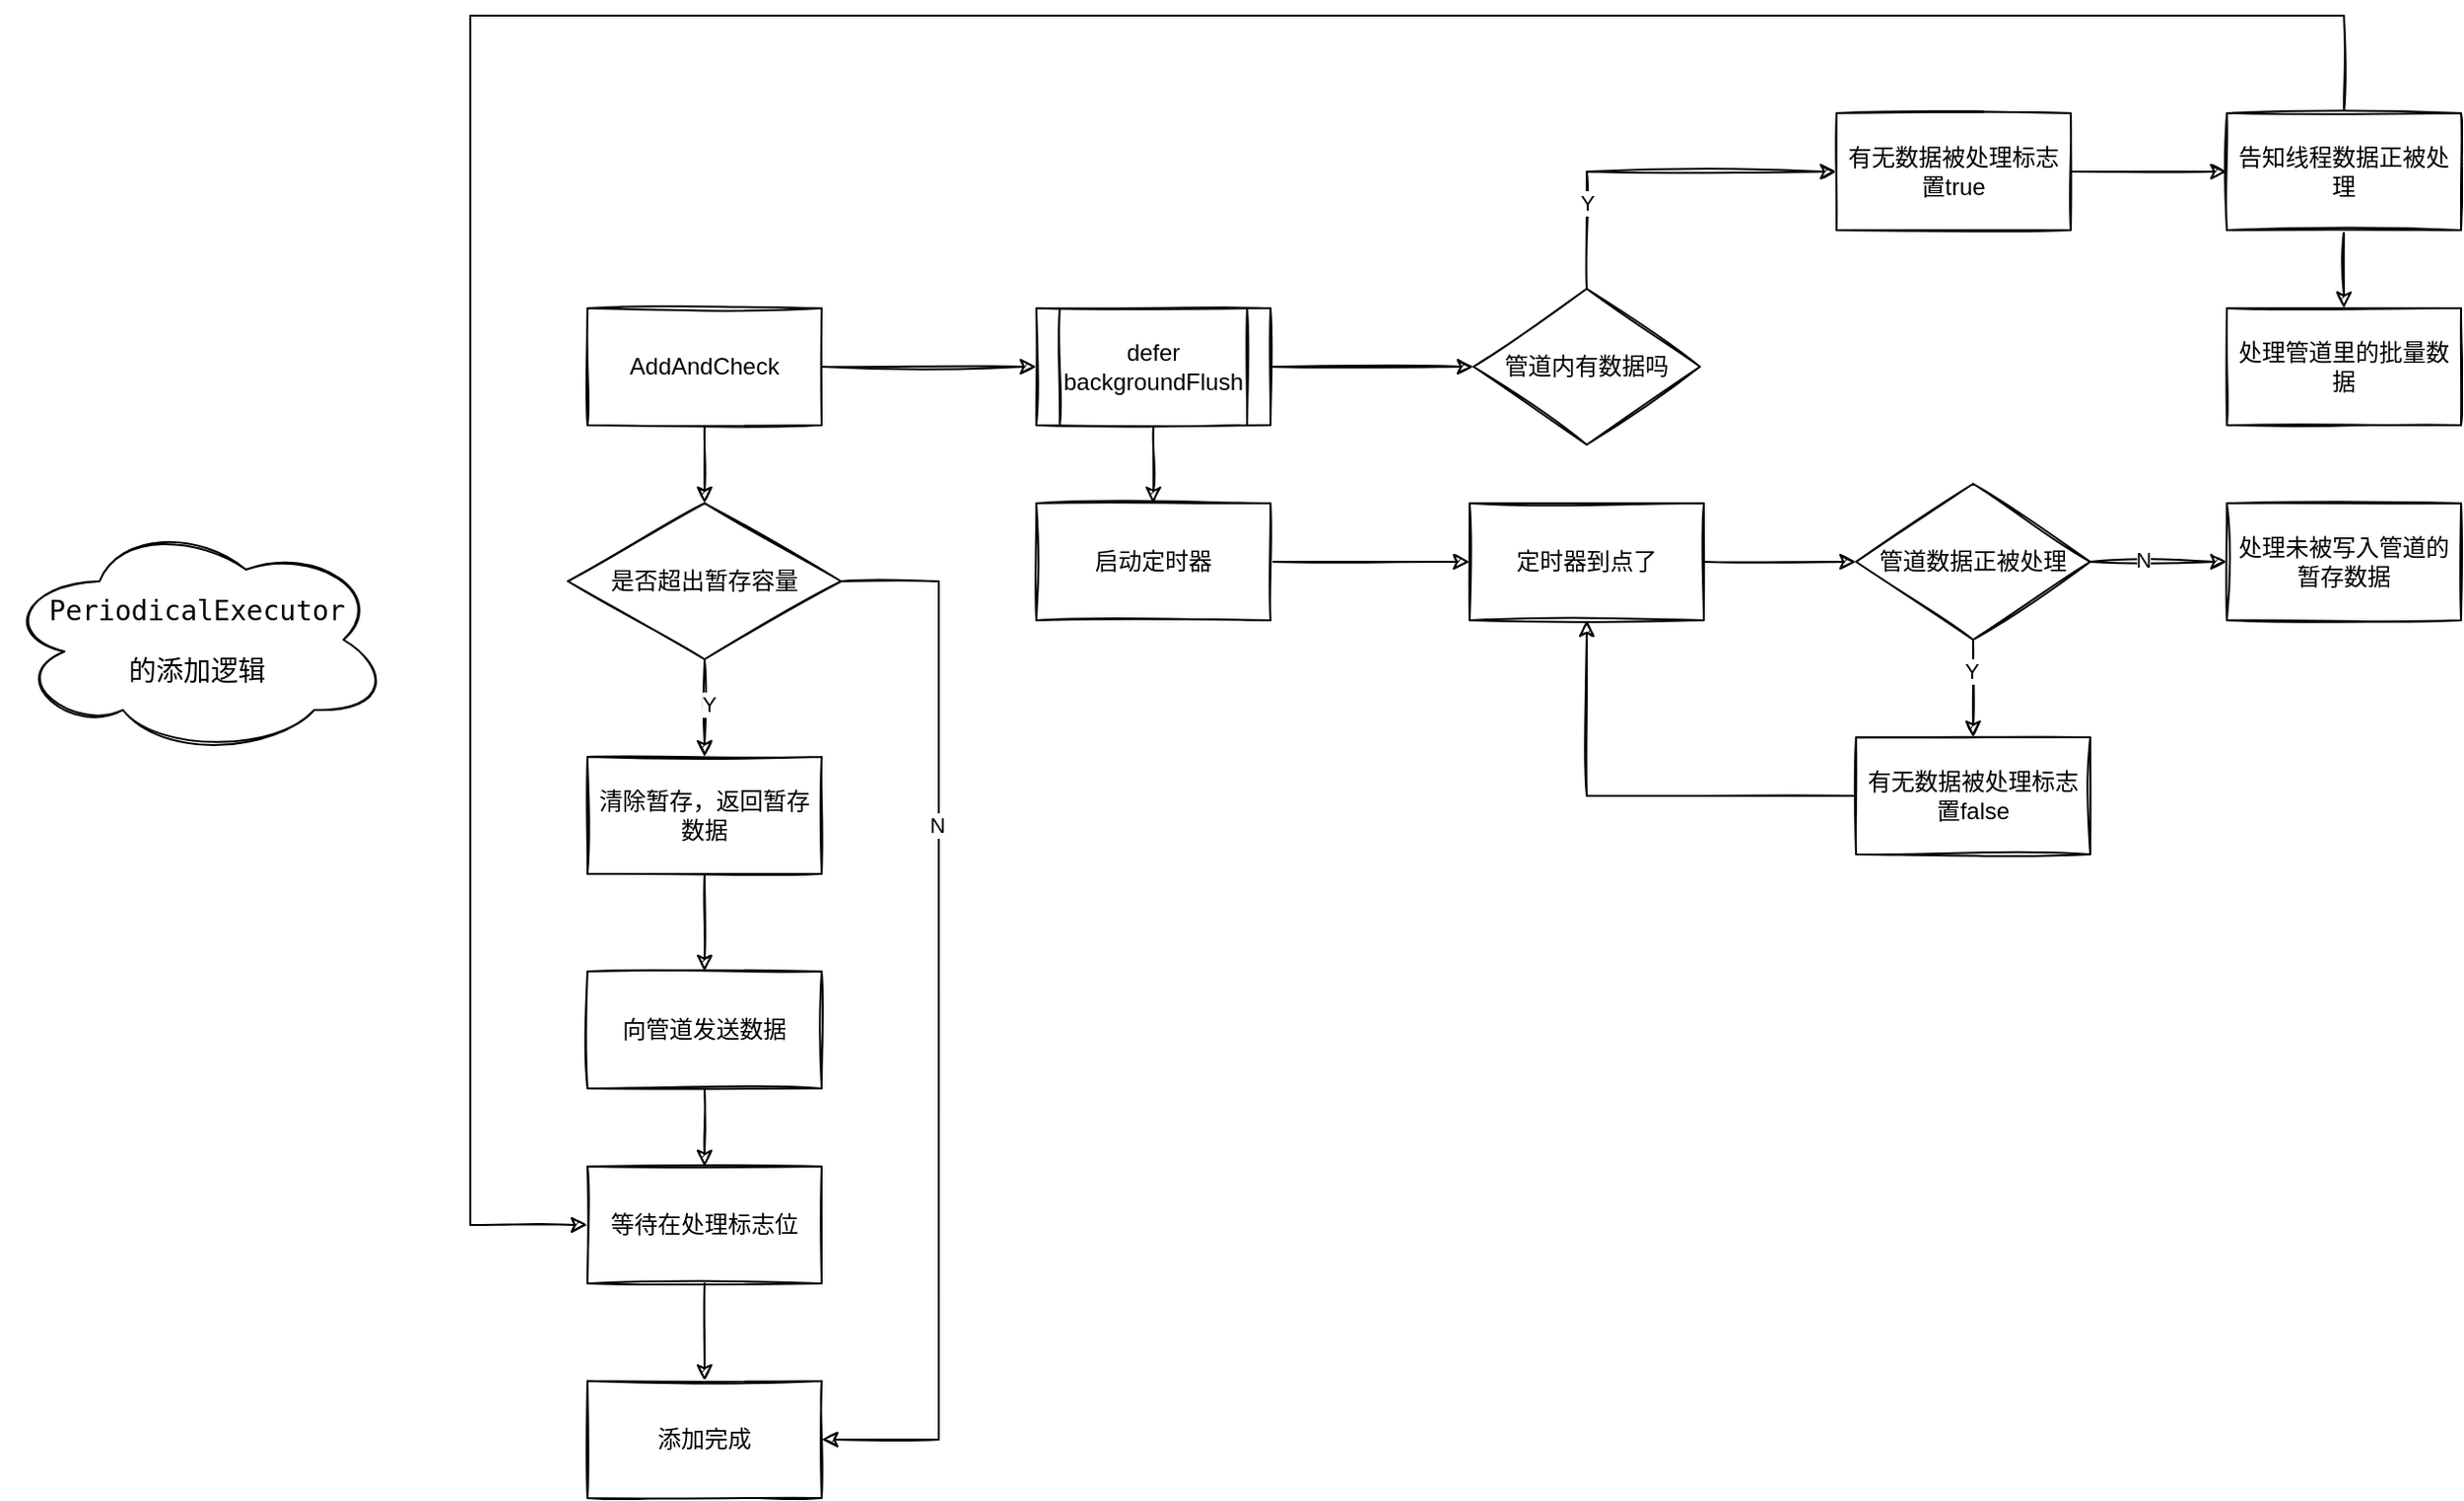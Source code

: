 <mxfile version="20.0.3" type="github">
  <diagram id="ZpMublN2YRU761TCFFtB" name="Page-1">
    <mxGraphModel dx="2249" dy="762" grid="1" gridSize="10" guides="1" tooltips="1" connect="1" arrows="1" fold="1" page="1" pageScale="1" pageWidth="827" pageHeight="1169" math="0" shadow="0">
      <root>
        <mxCell id="0" />
        <mxCell id="1" parent="0" />
        <mxCell id="kYJwfCalQFdGCRfRStVY-6" style="edgeStyle=orthogonalEdgeStyle;rounded=0;sketch=1;orthogonalLoop=1;jettySize=auto;html=1;exitX=1;exitY=0.5;exitDx=0;exitDy=0;entryX=0;entryY=0.5;entryDx=0;entryDy=0;" edge="1" parent="1" source="kYJwfCalQFdGCRfRStVY-1" target="kYJwfCalQFdGCRfRStVY-5">
          <mxGeometry relative="1" as="geometry" />
        </mxCell>
        <mxCell id="kYJwfCalQFdGCRfRStVY-14" style="edgeStyle=orthogonalEdgeStyle;rounded=0;sketch=1;orthogonalLoop=1;jettySize=auto;html=1;exitX=0.5;exitY=1;exitDx=0;exitDy=0;entryX=0.5;entryY=0;entryDx=0;entryDy=0;" edge="1" parent="1" source="kYJwfCalQFdGCRfRStVY-1" target="kYJwfCalQFdGCRfRStVY-13">
          <mxGeometry relative="1" as="geometry" />
        </mxCell>
        <mxCell id="kYJwfCalQFdGCRfRStVY-1" value="defer backgroundFlush" style="shape=process;whiteSpace=wrap;html=1;backgroundOutline=1;sketch=1;" vertex="1" parent="1">
          <mxGeometry x="10" y="200" width="120" height="60" as="geometry" />
        </mxCell>
        <mxCell id="kYJwfCalQFdGCRfRStVY-8" style="edgeStyle=orthogonalEdgeStyle;rounded=0;sketch=1;orthogonalLoop=1;jettySize=auto;html=1;exitX=0.5;exitY=0;exitDx=0;exitDy=0;entryX=0;entryY=0.5;entryDx=0;entryDy=0;" edge="1" parent="1" source="kYJwfCalQFdGCRfRStVY-5" target="kYJwfCalQFdGCRfRStVY-7">
          <mxGeometry relative="1" as="geometry" />
        </mxCell>
        <mxCell id="kYJwfCalQFdGCRfRStVY-9" value="Y" style="edgeLabel;html=1;align=center;verticalAlign=middle;resizable=0;points=[];" vertex="1" connectable="0" parent="kYJwfCalQFdGCRfRStVY-8">
          <mxGeometry x="-0.524" relative="1" as="geometry">
            <mxPoint as="offset" />
          </mxGeometry>
        </mxCell>
        <mxCell id="kYJwfCalQFdGCRfRStVY-5" value="管道内有数据吗" style="rhombus;whiteSpace=wrap;html=1;sketch=1;" vertex="1" parent="1">
          <mxGeometry x="234" y="190" width="116" height="80" as="geometry" />
        </mxCell>
        <mxCell id="kYJwfCalQFdGCRfRStVY-25" value="" style="edgeStyle=orthogonalEdgeStyle;rounded=0;sketch=1;orthogonalLoop=1;jettySize=auto;html=1;" edge="1" parent="1" source="kYJwfCalQFdGCRfRStVY-7" target="kYJwfCalQFdGCRfRStVY-23">
          <mxGeometry relative="1" as="geometry" />
        </mxCell>
        <mxCell id="kYJwfCalQFdGCRfRStVY-7" value="有无数据被处理标志置true" style="rounded=0;whiteSpace=wrap;html=1;sketch=1;" vertex="1" parent="1">
          <mxGeometry x="420" y="100" width="120" height="60" as="geometry" />
        </mxCell>
        <mxCell id="kYJwfCalQFdGCRfRStVY-18" style="edgeStyle=orthogonalEdgeStyle;rounded=0;sketch=1;orthogonalLoop=1;jettySize=auto;html=1;exitX=1;exitY=0.5;exitDx=0;exitDy=0;entryX=0;entryY=0.5;entryDx=0;entryDy=0;" edge="1" parent="1" source="kYJwfCalQFdGCRfRStVY-10" target="kYJwfCalQFdGCRfRStVY-12">
          <mxGeometry relative="1" as="geometry" />
        </mxCell>
        <mxCell id="kYJwfCalQFdGCRfRStVY-10" value="定时器到点了" style="rounded=0;whiteSpace=wrap;html=1;sketch=1;" vertex="1" parent="1">
          <mxGeometry x="232" y="300" width="120" height="60" as="geometry" />
        </mxCell>
        <mxCell id="kYJwfCalQFdGCRfRStVY-20" style="edgeStyle=orthogonalEdgeStyle;rounded=0;sketch=1;orthogonalLoop=1;jettySize=auto;html=1;exitX=0.5;exitY=1;exitDx=0;exitDy=0;" edge="1" parent="1" source="kYJwfCalQFdGCRfRStVY-12" target="kYJwfCalQFdGCRfRStVY-19">
          <mxGeometry relative="1" as="geometry" />
        </mxCell>
        <mxCell id="kYJwfCalQFdGCRfRStVY-22" value="Y" style="edgeLabel;html=1;align=center;verticalAlign=middle;resizable=0;points=[];" vertex="1" connectable="0" parent="kYJwfCalQFdGCRfRStVY-20">
          <mxGeometry x="-0.385" y="-1" relative="1" as="geometry">
            <mxPoint as="offset" />
          </mxGeometry>
        </mxCell>
        <mxCell id="kYJwfCalQFdGCRfRStVY-27" style="edgeStyle=orthogonalEdgeStyle;rounded=0;sketch=1;orthogonalLoop=1;jettySize=auto;html=1;exitX=1;exitY=0.5;exitDx=0;exitDy=0;" edge="1" parent="1" source="kYJwfCalQFdGCRfRStVY-12" target="kYJwfCalQFdGCRfRStVY-26">
          <mxGeometry relative="1" as="geometry" />
        </mxCell>
        <mxCell id="kYJwfCalQFdGCRfRStVY-28" value="N" style="edgeLabel;html=1;align=center;verticalAlign=middle;resizable=0;points=[];" vertex="1" connectable="0" parent="kYJwfCalQFdGCRfRStVY-27">
          <mxGeometry x="-0.25" y="1" relative="1" as="geometry">
            <mxPoint as="offset" />
          </mxGeometry>
        </mxCell>
        <mxCell id="kYJwfCalQFdGCRfRStVY-12" value="管道数据正被处理" style="rhombus;whiteSpace=wrap;html=1;sketch=1;" vertex="1" parent="1">
          <mxGeometry x="430" y="290" width="120" height="80" as="geometry" />
        </mxCell>
        <mxCell id="kYJwfCalQFdGCRfRStVY-15" style="edgeStyle=orthogonalEdgeStyle;rounded=0;sketch=1;orthogonalLoop=1;jettySize=auto;html=1;exitX=1;exitY=0.5;exitDx=0;exitDy=0;" edge="1" parent="1" source="kYJwfCalQFdGCRfRStVY-13" target="kYJwfCalQFdGCRfRStVY-10">
          <mxGeometry relative="1" as="geometry" />
        </mxCell>
        <mxCell id="kYJwfCalQFdGCRfRStVY-13" value="启动定时器" style="rounded=0;whiteSpace=wrap;html=1;sketch=1;" vertex="1" parent="1">
          <mxGeometry x="10" y="300" width="120" height="60" as="geometry" />
        </mxCell>
        <mxCell id="kYJwfCalQFdGCRfRStVY-21" style="edgeStyle=orthogonalEdgeStyle;rounded=0;sketch=1;orthogonalLoop=1;jettySize=auto;html=1;exitX=0;exitY=0.5;exitDx=0;exitDy=0;entryX=0.5;entryY=1;entryDx=0;entryDy=0;" edge="1" parent="1" source="kYJwfCalQFdGCRfRStVY-19" target="kYJwfCalQFdGCRfRStVY-10">
          <mxGeometry relative="1" as="geometry" />
        </mxCell>
        <mxCell id="kYJwfCalQFdGCRfRStVY-19" value="有无数据被处理标志置false" style="rounded=0;whiteSpace=wrap;html=1;sketch=1;" vertex="1" parent="1">
          <mxGeometry x="430" y="420" width="120" height="60" as="geometry" />
        </mxCell>
        <mxCell id="kYJwfCalQFdGCRfRStVY-42" style="edgeStyle=orthogonalEdgeStyle;rounded=0;sketch=1;orthogonalLoop=1;jettySize=auto;html=1;exitX=0.5;exitY=1;exitDx=0;exitDy=0;entryX=0.5;entryY=0;entryDx=0;entryDy=0;" edge="1" parent="1" source="kYJwfCalQFdGCRfRStVY-23" target="kYJwfCalQFdGCRfRStVY-41">
          <mxGeometry relative="1" as="geometry" />
        </mxCell>
        <mxCell id="kYJwfCalQFdGCRfRStVY-43" style="edgeStyle=orthogonalEdgeStyle;rounded=0;sketch=1;orthogonalLoop=1;jettySize=auto;html=1;entryX=0;entryY=0.5;entryDx=0;entryDy=0;" edge="1" parent="1" source="kYJwfCalQFdGCRfRStVY-23" target="kYJwfCalQFdGCRfRStVY-39">
          <mxGeometry relative="1" as="geometry">
            <Array as="points">
              <mxPoint x="680" y="50" />
              <mxPoint x="-280" y="50" />
              <mxPoint x="-280" y="670" />
            </Array>
          </mxGeometry>
        </mxCell>
        <mxCell id="kYJwfCalQFdGCRfRStVY-23" value="告知线程数据正被处理" style="rounded=0;whiteSpace=wrap;html=1;sketch=1;" vertex="1" parent="1">
          <mxGeometry x="620" y="100" width="120" height="60" as="geometry" />
        </mxCell>
        <mxCell id="kYJwfCalQFdGCRfRStVY-26" value="处理未被写入管道的暂存数据" style="rounded=0;whiteSpace=wrap;html=1;sketch=1;" vertex="1" parent="1">
          <mxGeometry x="620" y="300" width="120" height="60" as="geometry" />
        </mxCell>
        <mxCell id="kYJwfCalQFdGCRfRStVY-31" style="edgeStyle=orthogonalEdgeStyle;rounded=0;sketch=1;orthogonalLoop=1;jettySize=auto;html=1;exitX=0.5;exitY=1;exitDx=0;exitDy=0;entryX=0.5;entryY=0;entryDx=0;entryDy=0;" edge="1" parent="1" source="kYJwfCalQFdGCRfRStVY-29" target="kYJwfCalQFdGCRfRStVY-30">
          <mxGeometry relative="1" as="geometry" />
        </mxCell>
        <mxCell id="kYJwfCalQFdGCRfRStVY-35" style="edgeStyle=orthogonalEdgeStyle;rounded=0;sketch=1;orthogonalLoop=1;jettySize=auto;html=1;exitX=1;exitY=0.5;exitDx=0;exitDy=0;entryX=0;entryY=0.5;entryDx=0;entryDy=0;" edge="1" parent="1" source="kYJwfCalQFdGCRfRStVY-29" target="kYJwfCalQFdGCRfRStVY-1">
          <mxGeometry relative="1" as="geometry" />
        </mxCell>
        <mxCell id="kYJwfCalQFdGCRfRStVY-29" value="AddAndCheck" style="rounded=0;whiteSpace=wrap;html=1;sketch=1;" vertex="1" parent="1">
          <mxGeometry x="-220" y="200" width="120" height="60" as="geometry" />
        </mxCell>
        <mxCell id="kYJwfCalQFdGCRfRStVY-33" style="edgeStyle=orthogonalEdgeStyle;rounded=0;sketch=1;orthogonalLoop=1;jettySize=auto;html=1;exitX=0.5;exitY=1;exitDx=0;exitDy=0;entryX=0.5;entryY=0;entryDx=0;entryDy=0;" edge="1" parent="1" source="kYJwfCalQFdGCRfRStVY-30" target="kYJwfCalQFdGCRfRStVY-32">
          <mxGeometry relative="1" as="geometry" />
        </mxCell>
        <mxCell id="kYJwfCalQFdGCRfRStVY-34" value="Y" style="edgeLabel;html=1;align=center;verticalAlign=middle;resizable=0;points=[];" vertex="1" connectable="0" parent="kYJwfCalQFdGCRfRStVY-33">
          <mxGeometry x="-0.097" y="2" relative="1" as="geometry">
            <mxPoint as="offset" />
          </mxGeometry>
        </mxCell>
        <mxCell id="kYJwfCalQFdGCRfRStVY-47" style="edgeStyle=orthogonalEdgeStyle;rounded=0;sketch=1;orthogonalLoop=1;jettySize=auto;html=1;exitX=1;exitY=0.5;exitDx=0;exitDy=0;entryX=1;entryY=0.5;entryDx=0;entryDy=0;fontColor=#000000;" edge="1" parent="1" source="kYJwfCalQFdGCRfRStVY-30" target="kYJwfCalQFdGCRfRStVY-44">
          <mxGeometry relative="1" as="geometry">
            <Array as="points">
              <mxPoint x="-40" y="340" />
              <mxPoint x="-40" y="780" />
            </Array>
          </mxGeometry>
        </mxCell>
        <mxCell id="kYJwfCalQFdGCRfRStVY-48" value="N" style="edgeLabel;html=1;align=center;verticalAlign=middle;resizable=0;points=[];fontColor=#000000;" vertex="1" connectable="0" parent="kYJwfCalQFdGCRfRStVY-47">
          <mxGeometry x="-0.364" y="-1" relative="1" as="geometry">
            <mxPoint as="offset" />
          </mxGeometry>
        </mxCell>
        <mxCell id="kYJwfCalQFdGCRfRStVY-30" value="是否超出暂存容量" style="rhombus;whiteSpace=wrap;html=1;sketch=1;" vertex="1" parent="1">
          <mxGeometry x="-230" y="300" width="140" height="80" as="geometry" />
        </mxCell>
        <mxCell id="kYJwfCalQFdGCRfRStVY-38" style="edgeStyle=orthogonalEdgeStyle;rounded=0;sketch=1;orthogonalLoop=1;jettySize=auto;html=1;exitX=0.5;exitY=1;exitDx=0;exitDy=0;entryX=0.5;entryY=0;entryDx=0;entryDy=0;" edge="1" parent="1" source="kYJwfCalQFdGCRfRStVY-32" target="kYJwfCalQFdGCRfRStVY-37">
          <mxGeometry relative="1" as="geometry" />
        </mxCell>
        <mxCell id="kYJwfCalQFdGCRfRStVY-32" value="清除暂存，返回暂存数据" style="rounded=0;whiteSpace=wrap;html=1;sketch=1;" vertex="1" parent="1">
          <mxGeometry x="-220" y="430" width="120" height="60" as="geometry" />
        </mxCell>
        <mxCell id="kYJwfCalQFdGCRfRStVY-40" style="edgeStyle=orthogonalEdgeStyle;rounded=0;sketch=1;orthogonalLoop=1;jettySize=auto;html=1;exitX=0.5;exitY=1;exitDx=0;exitDy=0;entryX=0.5;entryY=0;entryDx=0;entryDy=0;" edge="1" parent="1" source="kYJwfCalQFdGCRfRStVY-37" target="kYJwfCalQFdGCRfRStVY-39">
          <mxGeometry relative="1" as="geometry" />
        </mxCell>
        <mxCell id="kYJwfCalQFdGCRfRStVY-37" value="向管道发送数据" style="rounded=0;whiteSpace=wrap;html=1;sketch=1;" vertex="1" parent="1">
          <mxGeometry x="-220" y="540" width="120" height="60" as="geometry" />
        </mxCell>
        <mxCell id="kYJwfCalQFdGCRfRStVY-45" style="edgeStyle=orthogonalEdgeStyle;rounded=0;sketch=1;orthogonalLoop=1;jettySize=auto;html=1;exitX=0.5;exitY=1;exitDx=0;exitDy=0;entryX=0.5;entryY=0;entryDx=0;entryDy=0;" edge="1" parent="1" source="kYJwfCalQFdGCRfRStVY-39" target="kYJwfCalQFdGCRfRStVY-44">
          <mxGeometry relative="1" as="geometry" />
        </mxCell>
        <mxCell id="kYJwfCalQFdGCRfRStVY-39" value="等待在处理标志位" style="rounded=0;whiteSpace=wrap;html=1;sketch=1;" vertex="1" parent="1">
          <mxGeometry x="-220" y="640" width="120" height="60" as="geometry" />
        </mxCell>
        <mxCell id="kYJwfCalQFdGCRfRStVY-41" value="处理管道里的批量数据" style="rounded=0;whiteSpace=wrap;html=1;sketch=1;" vertex="1" parent="1">
          <mxGeometry x="620" y="200" width="120" height="60" as="geometry" />
        </mxCell>
        <mxCell id="kYJwfCalQFdGCRfRStVY-44" value="添加完成" style="rounded=0;whiteSpace=wrap;html=1;sketch=1;" vertex="1" parent="1">
          <mxGeometry x="-220" y="750" width="120" height="60" as="geometry" />
        </mxCell>
        <mxCell id="kYJwfCalQFdGCRfRStVY-46" value="&lt;p style=&quot;font-family: &amp;quot;Source Code Pro&amp;quot;, monospace; font-size: 10.5pt;&quot;&gt;PeriodicalExecutor&lt;/p&gt;&lt;p style=&quot;font-family: &amp;quot;Source Code Pro&amp;quot;, monospace; font-size: 10.5pt;&quot;&gt;的添加逻辑&lt;/p&gt;" style="ellipse;shape=cloud;whiteSpace=wrap;html=1;sketch=1;" vertex="1" parent="1">
          <mxGeometry x="-520" y="310" width="200" height="120" as="geometry" />
        </mxCell>
      </root>
    </mxGraphModel>
  </diagram>
</mxfile>
